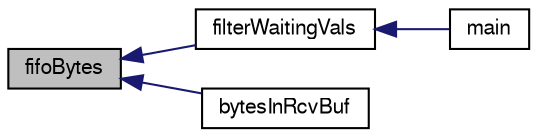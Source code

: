 digraph "fifoBytes"
{
  edge [fontname="FreeSans",fontsize="10",labelfontname="FreeSans",labelfontsize="10"];
  node [fontname="FreeSans",fontsize="10",shape=record];
  rankdir="LR";
  Node1 [label="fifoBytes",height=0.2,width=0.4,color="black", fillcolor="grey75", style="filled" fontcolor="black"];
  Node1 -> Node2 [dir="back",color="midnightblue",fontsize="10",style="solid",fontname="FreeSans"];
  Node2 [label="filterWaitingVals",height=0.2,width=0.4,color="black", fillcolor="white", style="filled",URL="$group__filter.html#ga8ad96ed7550921af1a5f013bdd2ffc0f",tooltip="returns the number of values that still need to be processed"];
  Node2 -> Node3 [dir="back",color="midnightblue",fontsize="10",style="solid",fontname="FreeSans"];
  Node3 [label="main",height=0.2,width=0.4,color="black", fillcolor="white", style="filled",URL="$_m_d_v___p_r_8c.html#a840291bc02cba5474a4cb46a9b9566fe",tooltip="state of decimation unit"];
  Node1 -> Node4 [dir="back",color="midnightblue",fontsize="10",style="solid",fontname="FreeSans"];
  Node4 [label="bytesInRcvBuf",height=0.2,width=0.4,color="black", fillcolor="white", style="filled",URL="$group__serial.html#gad50791c6213ca16e924bdfcb5bacc59b",tooltip="returns the number of bytes in the receive buffer"];
}

